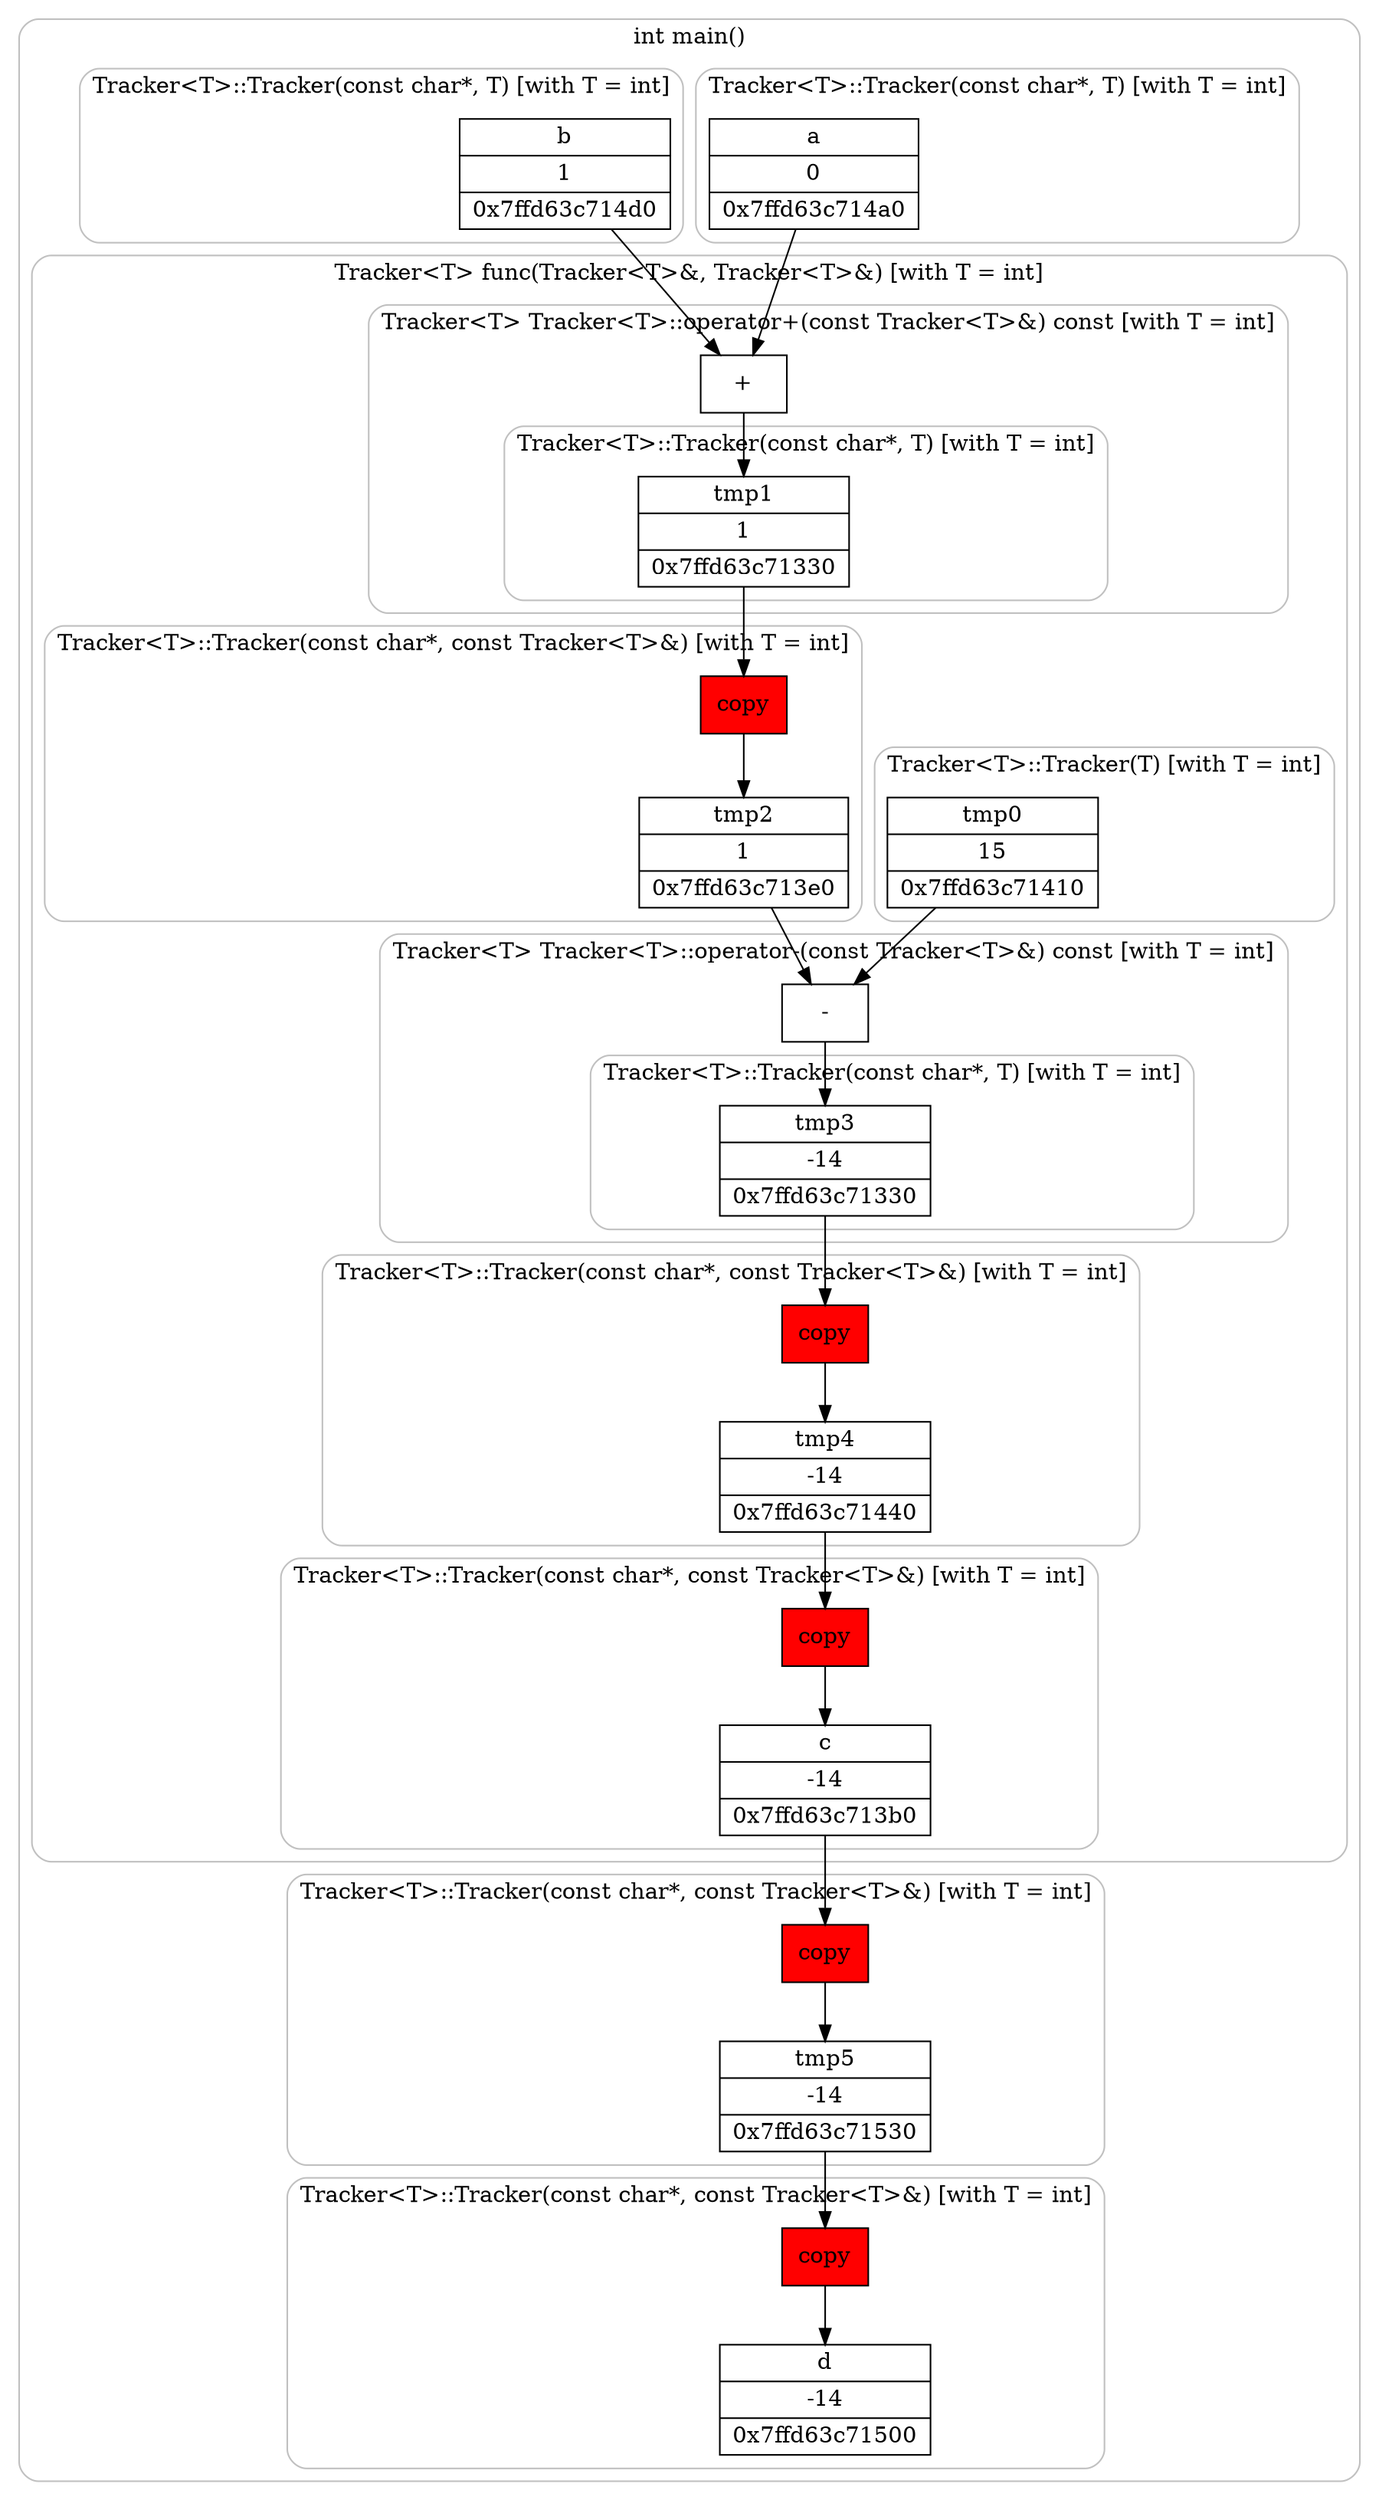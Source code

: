 digraph G{
subgraph cluster_0{
label = "int main()";
style=rounded;
color=grey;
subgraph cluster_1{
label = "Tracker<T>::Tracker(const char*, T) [with T = int]";
style=rounded;
color=grey;
node [shape=record style=filled fillcolor="white" label="{a | 0 | 0x7ffd63c714a0}"] v0;
}

subgraph cluster_2{
label = "Tracker<T>::Tracker(const char*, T) [with T = int]";
style=rounded;
color=grey;
node [shape=record style=filled fillcolor="white" label="{b | 1 | 0x7ffd63c714d0}"] v1;
}

subgraph cluster_3{
label = "Tracker<T> func(Tracker<T>&, Tracker<T>&) [with T = int]";
style=rounded;
color=grey;
subgraph cluster_4{
label = "Tracker<T>::Tracker(T) [with T = int]";
style=rounded;
color=grey;
node [shape=record style=filled fillcolor="white" label="{tmp0 | 15 | 0x7ffd63c71410}"] v2;
}

subgraph cluster_5{
label = "Tracker<T> Tracker<T>::operator+(const Tracker<T>&) const [with T = int]";
style=rounded;
color=grey;
subgraph cluster_6{
label = "Tracker<T>::Tracker(const char*, T) [with T = int]";
style=rounded;
color=grey;
node [shape=record style=filled fillcolor="white" label="{tmp1 | 1 | 0x7ffd63c71330}"] v3;
}

node [shape=record label="+"] oper0;
v0 -> oper0;
v1 -> oper0;
oper0 -> v3;
}

subgraph cluster_7{
label = "Tracker<T>::Tracker(const char*, const Tracker<T>&) [with T = int]";
style=rounded;
color=grey;
node [shape=record style=filled fillcolor="white" label="{tmp2 | 1 | 0x7ffd63c713e0}"] v4;
node [label="copy"  style=filled fillcolor="red"] cp0;
v3 -> cp0;
cp0 -> v4;
}

subgraph cluster_8{
label = "Tracker<T> Tracker<T>::operator-(const Tracker<T>&) const [with T = int]";
style=rounded;
color=grey;
subgraph cluster_9{
label = "Tracker<T>::Tracker(const char*, T) [with T = int]";
style=rounded;
color=grey;
node [shape=record style=filled fillcolor="white" label="{tmp3 | -14 | 0x7ffd63c71330}"] v5;
}

node [shape=record label="-"] oper1;
v4 -> oper1;
v2 -> oper1;
oper1 -> v5;
}

subgraph cluster_10{
label = "Tracker<T>::Tracker(const char*, const Tracker<T>&) [with T = int]";
style=rounded;
color=grey;
node [shape=record style=filled fillcolor="white" label="{tmp4 | -14 | 0x7ffd63c71440}"] v6;
node [label="copy"  style=filled fillcolor="red"] cp1;
v5 -> cp1;
cp1 -> v6;
}

subgraph cluster_11{
label = "Tracker<T>::Tracker(const char*, const Tracker<T>&) [with T = int]";
style=rounded;
color=grey;
node [shape=record style=filled fillcolor="white" label="{c | -14 | 0x7ffd63c713b0}"] v7;
node [label="copy"  style=filled fillcolor="red"] cp2;
v6 -> cp2;
cp2 -> v7;
}

}

subgraph cluster_12{
label = "Tracker<T>::Tracker(const char*, const Tracker<T>&) [with T = int]";
style=rounded;
color=grey;
node [shape=record style=filled fillcolor="white" label="{tmp5 | -14 | 0x7ffd63c71530}"] v8;
node [label="copy"  style=filled fillcolor="red"] cp3;
v7 -> cp3;
cp3 -> v8;
}

subgraph cluster_13{
label = "Tracker<T>::Tracker(const char*, const Tracker<T>&) [with T = int]";
style=rounded;
color=grey;
node [shape=record style=filled fillcolor="white" label="{d | -14 | 0x7ffd63c71500}"] v9;
node [label="copy"  style=filled fillcolor="red"] cp4;
v8 -> cp4;
cp4 -> v9;
}

}

}
